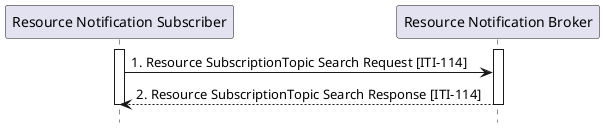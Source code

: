 @startuml
hide footbox
participant "Resource Notification Subscriber" as  Subscriber
participant "Resource Notification Broker" as  Broker



activate Subscriber
activate Broker
Subscriber -> Broker : 1. Resource SubscriptionTopic Search Request [ITI-114]
Broker --> Subscriber : 2. Resource SubscriptionTopic Search Response [ITI-114]

deactivate Broker
deactivate Subscriber

@enduml
